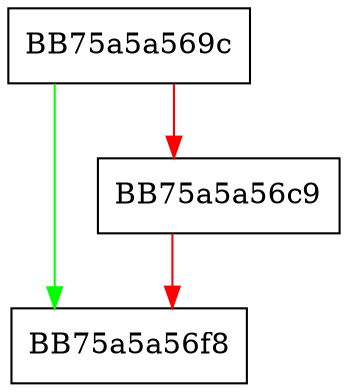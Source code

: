 digraph msil_get_kaddr_op {
  node [shape="box"];
  graph [splines=ortho];
  BB75a5a569c -> BB75a5a56f8 [color="green"];
  BB75a5a569c -> BB75a5a56c9 [color="red"];
  BB75a5a56c9 -> BB75a5a56f8 [color="red"];
}